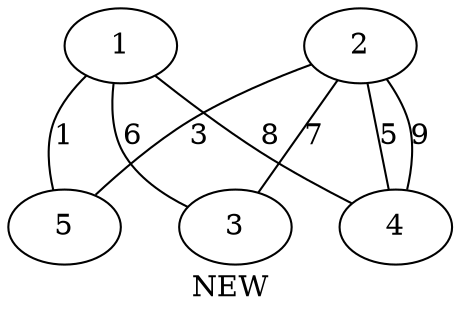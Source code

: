 graph Grath {
	1;
	2;
	3;
	4;
	5;
	1 -- 5 [label = "1"];
	1	2 -- 5 [label = "3"];
	2 -- 4 [label = "5"];
	1 -- 3 [label = "6"];
	2 -- 3 [label = "7"];
	1 -- 4 [label = "8"];
	2 -- 4 [label = "9"];
	label = "NEW";
}